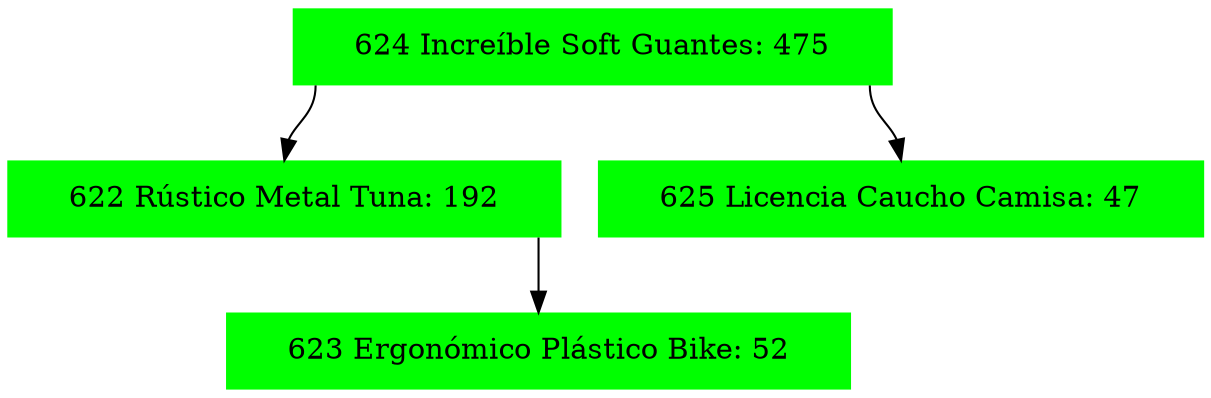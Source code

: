 digraph G{
node[shape="record"];
node0xc000143110[label="<f0>|<f1>624  Increíble Soft Guantes: 475|<f2>",color=green,style =filled];
node0xc0001431f0[label="<f0>|<f1>622 Rústico Metal Tuna: 192|<f2>",color=green,style =filled];
node0xc000143110:f0->node0xc0001431f0:f1
node0xc000143260[label="<f0>|<f1>623 Ergonómico Plástico Bike: 52|<f2>",color=green,style =filled];
node0xc0001431f0:f2->node0xc000143260:f1
node0xc0001430a0[label="<f0>|<f1>625 Licencia Caucho Camisa: 47|<f2>",color=green,style =filled];
node0xc000143110:f2->node0xc0001430a0:f1
}
